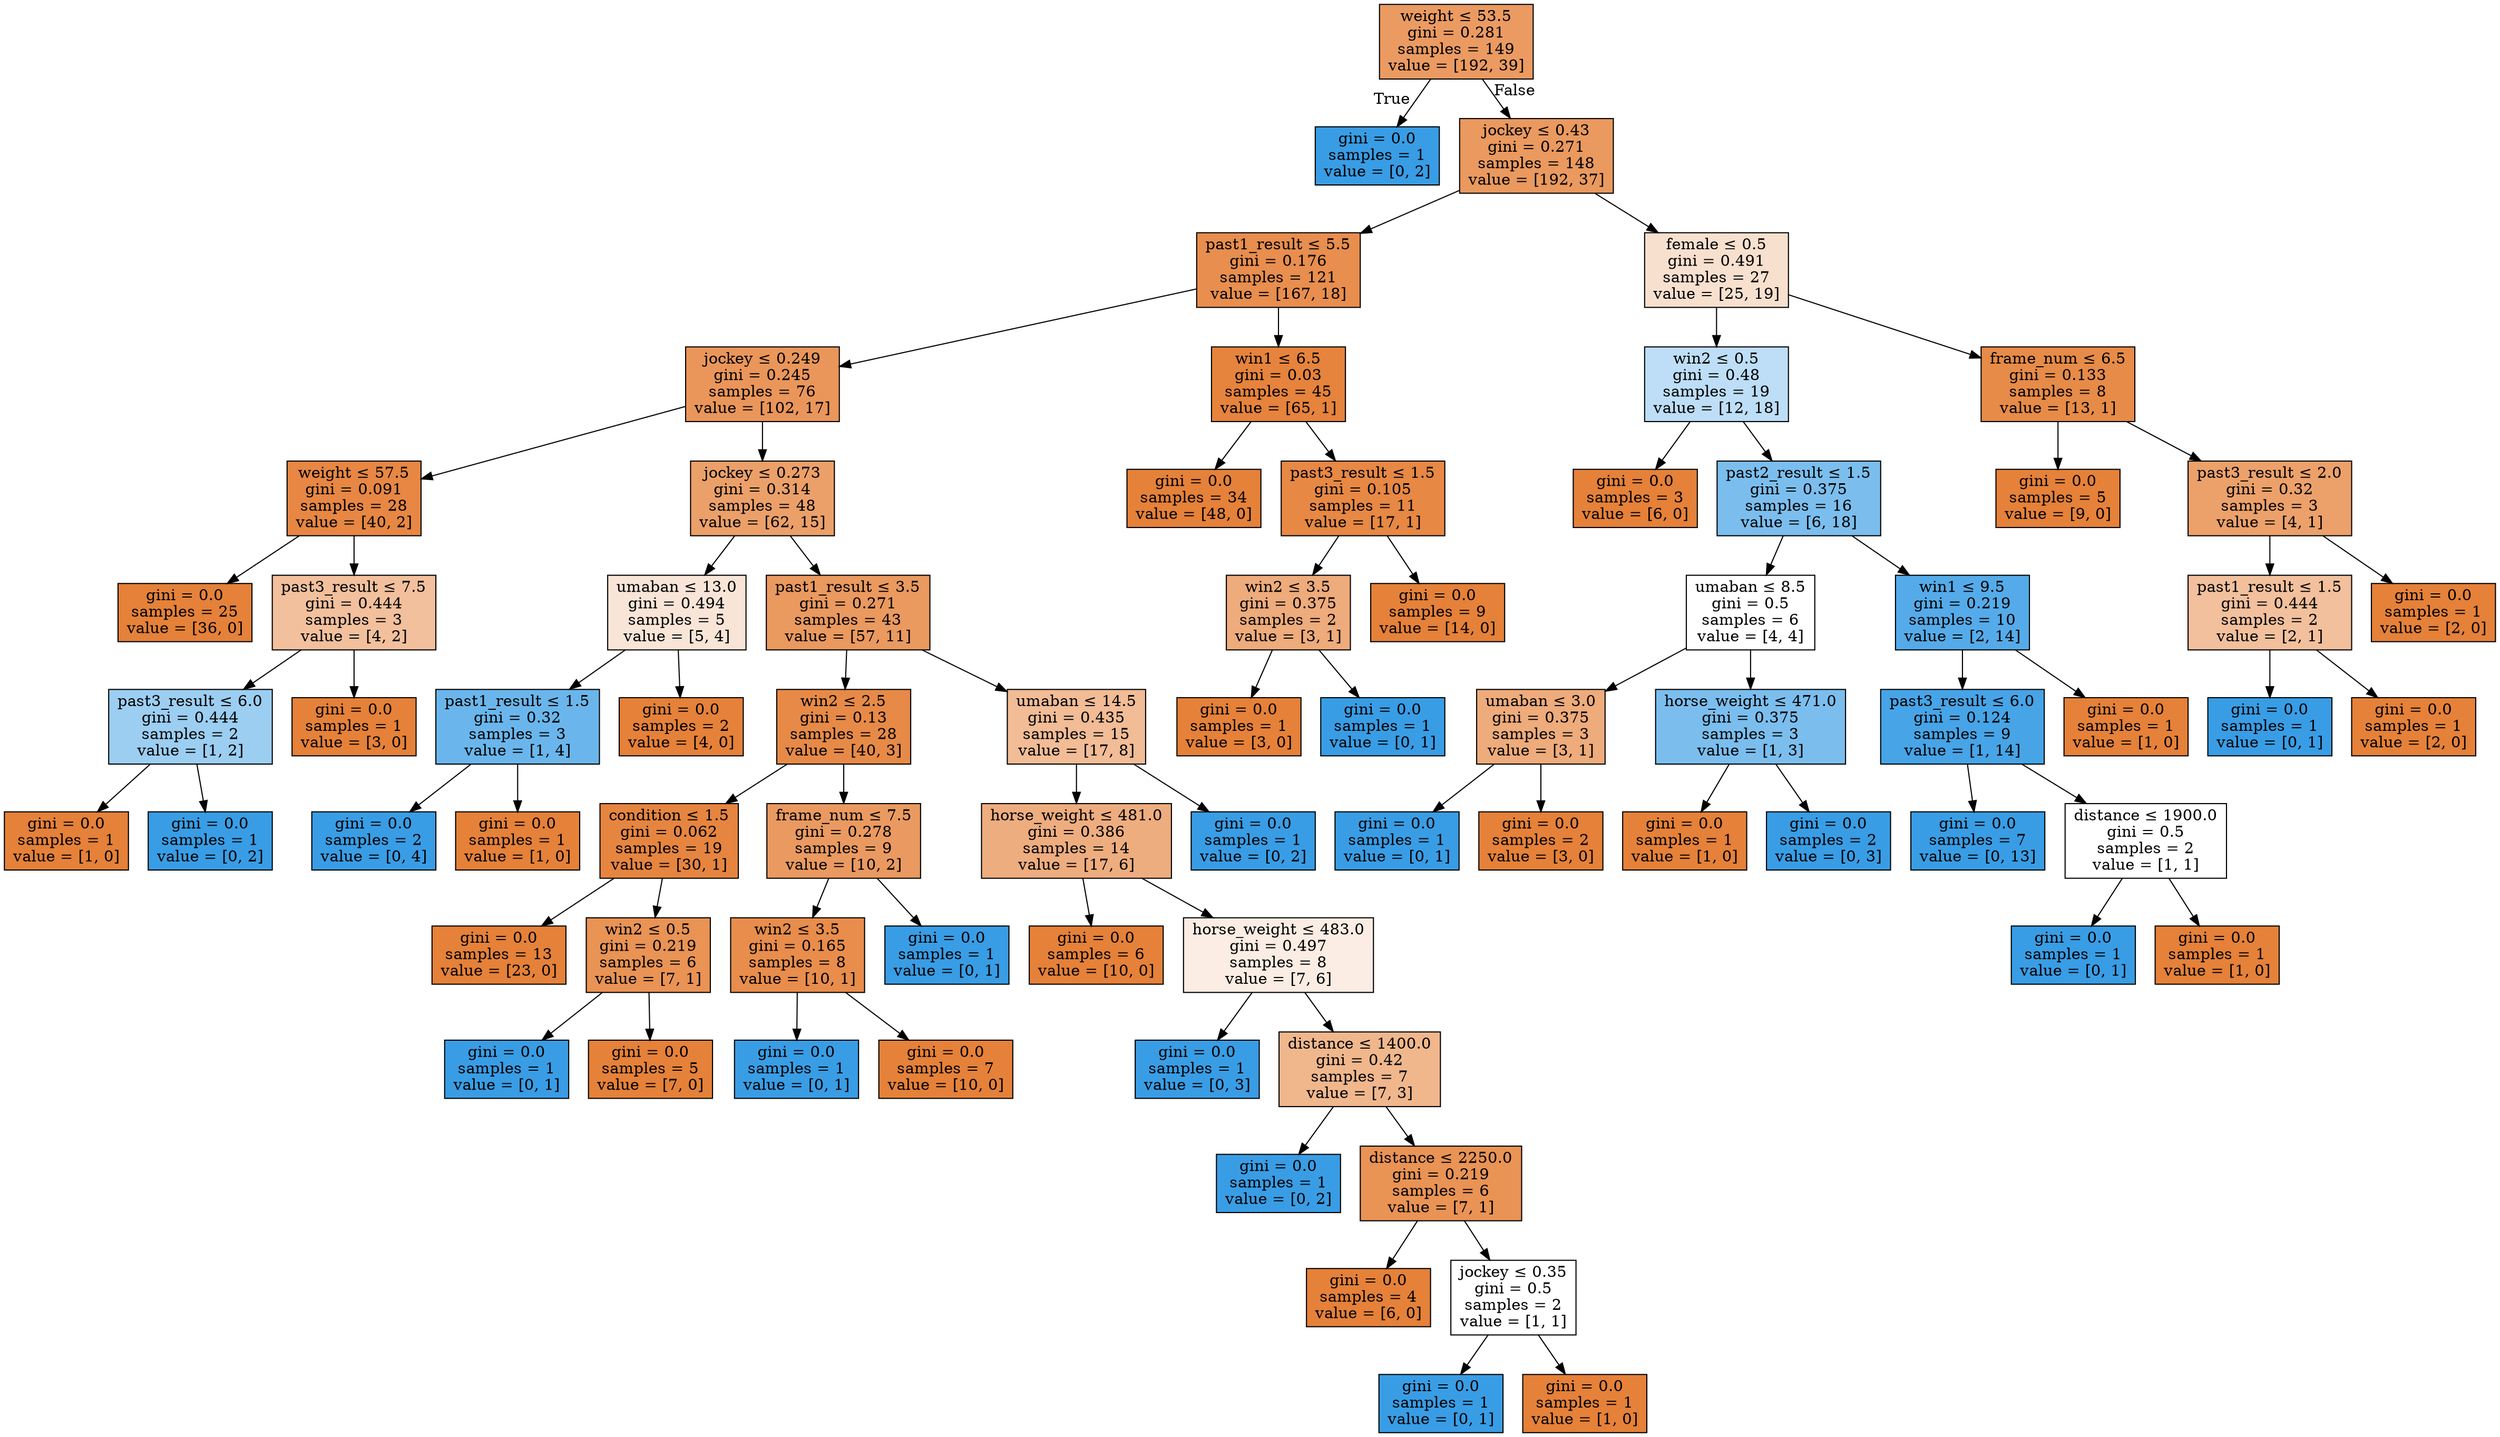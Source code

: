 digraph Tree {
node [shape=box, style="filled", color="black"] ;
0 [label=<weight &le; 53.5<br/>gini = 0.281<br/>samples = 149<br/>value = [192, 39]>, fillcolor="#e58139cb"] ;
1 [label=<gini = 0.0<br/>samples = 1<br/>value = [0, 2]>, fillcolor="#399de5ff"] ;
0 -> 1 [labeldistance=2.5, labelangle=45, headlabel="True"] ;
2 [label=<jockey &le; 0.43<br/>gini = 0.271<br/>samples = 148<br/>value = [192, 37]>, fillcolor="#e58139ce"] ;
0 -> 2 [labeldistance=2.5, labelangle=-45, headlabel="False"] ;
3 [label=<past1_result &le; 5.5<br/>gini = 0.176<br/>samples = 121<br/>value = [167, 18]>, fillcolor="#e58139e4"] ;
2 -> 3 ;
4 [label=<jockey &le; 0.249<br/>gini = 0.245<br/>samples = 76<br/>value = [102, 17]>, fillcolor="#e58139d4"] ;
3 -> 4 ;
5 [label=<weight &le; 57.5<br/>gini = 0.091<br/>samples = 28<br/>value = [40, 2]>, fillcolor="#e58139f2"] ;
4 -> 5 ;
6 [label=<gini = 0.0<br/>samples = 25<br/>value = [36, 0]>, fillcolor="#e58139ff"] ;
5 -> 6 ;
7 [label=<past3_result &le; 7.5<br/>gini = 0.444<br/>samples = 3<br/>value = [4, 2]>, fillcolor="#e581397f"] ;
5 -> 7 ;
8 [label=<past3_result &le; 6.0<br/>gini = 0.444<br/>samples = 2<br/>value = [1, 2]>, fillcolor="#399de57f"] ;
7 -> 8 ;
9 [label=<gini = 0.0<br/>samples = 1<br/>value = [1, 0]>, fillcolor="#e58139ff"] ;
8 -> 9 ;
10 [label=<gini = 0.0<br/>samples = 1<br/>value = [0, 2]>, fillcolor="#399de5ff"] ;
8 -> 10 ;
11 [label=<gini = 0.0<br/>samples = 1<br/>value = [3, 0]>, fillcolor="#e58139ff"] ;
7 -> 11 ;
12 [label=<jockey &le; 0.273<br/>gini = 0.314<br/>samples = 48<br/>value = [62, 15]>, fillcolor="#e58139c1"] ;
4 -> 12 ;
13 [label=<umaban &le; 13.0<br/>gini = 0.494<br/>samples = 5<br/>value = [5, 4]>, fillcolor="#e5813933"] ;
12 -> 13 ;
14 [label=<past1_result &le; 1.5<br/>gini = 0.32<br/>samples = 3<br/>value = [1, 4]>, fillcolor="#399de5bf"] ;
13 -> 14 ;
15 [label=<gini = 0.0<br/>samples = 2<br/>value = [0, 4]>, fillcolor="#399de5ff"] ;
14 -> 15 ;
16 [label=<gini = 0.0<br/>samples = 1<br/>value = [1, 0]>, fillcolor="#e58139ff"] ;
14 -> 16 ;
17 [label=<gini = 0.0<br/>samples = 2<br/>value = [4, 0]>, fillcolor="#e58139ff"] ;
13 -> 17 ;
18 [label=<past1_result &le; 3.5<br/>gini = 0.271<br/>samples = 43<br/>value = [57, 11]>, fillcolor="#e58139ce"] ;
12 -> 18 ;
19 [label=<win2 &le; 2.5<br/>gini = 0.13<br/>samples = 28<br/>value = [40, 3]>, fillcolor="#e58139ec"] ;
18 -> 19 ;
20 [label=<condition &le; 1.5<br/>gini = 0.062<br/>samples = 19<br/>value = [30, 1]>, fillcolor="#e58139f6"] ;
19 -> 20 ;
21 [label=<gini = 0.0<br/>samples = 13<br/>value = [23, 0]>, fillcolor="#e58139ff"] ;
20 -> 21 ;
22 [label=<win2 &le; 0.5<br/>gini = 0.219<br/>samples = 6<br/>value = [7, 1]>, fillcolor="#e58139db"] ;
20 -> 22 ;
23 [label=<gini = 0.0<br/>samples = 1<br/>value = [0, 1]>, fillcolor="#399de5ff"] ;
22 -> 23 ;
24 [label=<gini = 0.0<br/>samples = 5<br/>value = [7, 0]>, fillcolor="#e58139ff"] ;
22 -> 24 ;
25 [label=<frame_num &le; 7.5<br/>gini = 0.278<br/>samples = 9<br/>value = [10, 2]>, fillcolor="#e58139cc"] ;
19 -> 25 ;
26 [label=<win2 &le; 3.5<br/>gini = 0.165<br/>samples = 8<br/>value = [10, 1]>, fillcolor="#e58139e6"] ;
25 -> 26 ;
27 [label=<gini = 0.0<br/>samples = 1<br/>value = [0, 1]>, fillcolor="#399de5ff"] ;
26 -> 27 ;
28 [label=<gini = 0.0<br/>samples = 7<br/>value = [10, 0]>, fillcolor="#e58139ff"] ;
26 -> 28 ;
29 [label=<gini = 0.0<br/>samples = 1<br/>value = [0, 1]>, fillcolor="#399de5ff"] ;
25 -> 29 ;
30 [label=<umaban &le; 14.5<br/>gini = 0.435<br/>samples = 15<br/>value = [17, 8]>, fillcolor="#e5813987"] ;
18 -> 30 ;
31 [label=<horse_weight &le; 481.0<br/>gini = 0.386<br/>samples = 14<br/>value = [17, 6]>, fillcolor="#e58139a5"] ;
30 -> 31 ;
32 [label=<gini = 0.0<br/>samples = 6<br/>value = [10, 0]>, fillcolor="#e58139ff"] ;
31 -> 32 ;
33 [label=<horse_weight &le; 483.0<br/>gini = 0.497<br/>samples = 8<br/>value = [7, 6]>, fillcolor="#e5813924"] ;
31 -> 33 ;
34 [label=<gini = 0.0<br/>samples = 1<br/>value = [0, 3]>, fillcolor="#399de5ff"] ;
33 -> 34 ;
35 [label=<distance &le; 1400.0<br/>gini = 0.42<br/>samples = 7<br/>value = [7, 3]>, fillcolor="#e5813992"] ;
33 -> 35 ;
36 [label=<gini = 0.0<br/>samples = 1<br/>value = [0, 2]>, fillcolor="#399de5ff"] ;
35 -> 36 ;
37 [label=<distance &le; 2250.0<br/>gini = 0.219<br/>samples = 6<br/>value = [7, 1]>, fillcolor="#e58139db"] ;
35 -> 37 ;
38 [label=<gini = 0.0<br/>samples = 4<br/>value = [6, 0]>, fillcolor="#e58139ff"] ;
37 -> 38 ;
39 [label=<jockey &le; 0.35<br/>gini = 0.5<br/>samples = 2<br/>value = [1, 1]>, fillcolor="#e5813900"] ;
37 -> 39 ;
40 [label=<gini = 0.0<br/>samples = 1<br/>value = [0, 1]>, fillcolor="#399de5ff"] ;
39 -> 40 ;
41 [label=<gini = 0.0<br/>samples = 1<br/>value = [1, 0]>, fillcolor="#e58139ff"] ;
39 -> 41 ;
42 [label=<gini = 0.0<br/>samples = 1<br/>value = [0, 2]>, fillcolor="#399de5ff"] ;
30 -> 42 ;
43 [label=<win1 &le; 6.5<br/>gini = 0.03<br/>samples = 45<br/>value = [65, 1]>, fillcolor="#e58139fb"] ;
3 -> 43 ;
44 [label=<gini = 0.0<br/>samples = 34<br/>value = [48, 0]>, fillcolor="#e58139ff"] ;
43 -> 44 ;
45 [label=<past3_result &le; 1.5<br/>gini = 0.105<br/>samples = 11<br/>value = [17, 1]>, fillcolor="#e58139f0"] ;
43 -> 45 ;
46 [label=<win2 &le; 3.5<br/>gini = 0.375<br/>samples = 2<br/>value = [3, 1]>, fillcolor="#e58139aa"] ;
45 -> 46 ;
47 [label=<gini = 0.0<br/>samples = 1<br/>value = [3, 0]>, fillcolor="#e58139ff"] ;
46 -> 47 ;
48 [label=<gini = 0.0<br/>samples = 1<br/>value = [0, 1]>, fillcolor="#399de5ff"] ;
46 -> 48 ;
49 [label=<gini = 0.0<br/>samples = 9<br/>value = [14, 0]>, fillcolor="#e58139ff"] ;
45 -> 49 ;
50 [label=<female &le; 0.5<br/>gini = 0.491<br/>samples = 27<br/>value = [25, 19]>, fillcolor="#e581393d"] ;
2 -> 50 ;
51 [label=<win2 &le; 0.5<br/>gini = 0.48<br/>samples = 19<br/>value = [12, 18]>, fillcolor="#399de555"] ;
50 -> 51 ;
52 [label=<gini = 0.0<br/>samples = 3<br/>value = [6, 0]>, fillcolor="#e58139ff"] ;
51 -> 52 ;
53 [label=<past2_result &le; 1.5<br/>gini = 0.375<br/>samples = 16<br/>value = [6, 18]>, fillcolor="#399de5aa"] ;
51 -> 53 ;
54 [label=<umaban &le; 8.5<br/>gini = 0.5<br/>samples = 6<br/>value = [4, 4]>, fillcolor="#e5813900"] ;
53 -> 54 ;
55 [label=<umaban &le; 3.0<br/>gini = 0.375<br/>samples = 3<br/>value = [3, 1]>, fillcolor="#e58139aa"] ;
54 -> 55 ;
56 [label=<gini = 0.0<br/>samples = 1<br/>value = [0, 1]>, fillcolor="#399de5ff"] ;
55 -> 56 ;
57 [label=<gini = 0.0<br/>samples = 2<br/>value = [3, 0]>, fillcolor="#e58139ff"] ;
55 -> 57 ;
58 [label=<horse_weight &le; 471.0<br/>gini = 0.375<br/>samples = 3<br/>value = [1, 3]>, fillcolor="#399de5aa"] ;
54 -> 58 ;
59 [label=<gini = 0.0<br/>samples = 1<br/>value = [1, 0]>, fillcolor="#e58139ff"] ;
58 -> 59 ;
60 [label=<gini = 0.0<br/>samples = 2<br/>value = [0, 3]>, fillcolor="#399de5ff"] ;
58 -> 60 ;
61 [label=<win1 &le; 9.5<br/>gini = 0.219<br/>samples = 10<br/>value = [2, 14]>, fillcolor="#399de5db"] ;
53 -> 61 ;
62 [label=<past3_result &le; 6.0<br/>gini = 0.124<br/>samples = 9<br/>value = [1, 14]>, fillcolor="#399de5ed"] ;
61 -> 62 ;
63 [label=<gini = 0.0<br/>samples = 7<br/>value = [0, 13]>, fillcolor="#399de5ff"] ;
62 -> 63 ;
64 [label=<distance &le; 1900.0<br/>gini = 0.5<br/>samples = 2<br/>value = [1, 1]>, fillcolor="#e5813900"] ;
62 -> 64 ;
65 [label=<gini = 0.0<br/>samples = 1<br/>value = [0, 1]>, fillcolor="#399de5ff"] ;
64 -> 65 ;
66 [label=<gini = 0.0<br/>samples = 1<br/>value = [1, 0]>, fillcolor="#e58139ff"] ;
64 -> 66 ;
67 [label=<gini = 0.0<br/>samples = 1<br/>value = [1, 0]>, fillcolor="#e58139ff"] ;
61 -> 67 ;
68 [label=<frame_num &le; 6.5<br/>gini = 0.133<br/>samples = 8<br/>value = [13, 1]>, fillcolor="#e58139eb"] ;
50 -> 68 ;
69 [label=<gini = 0.0<br/>samples = 5<br/>value = [9, 0]>, fillcolor="#e58139ff"] ;
68 -> 69 ;
70 [label=<past3_result &le; 2.0<br/>gini = 0.32<br/>samples = 3<br/>value = [4, 1]>, fillcolor="#e58139bf"] ;
68 -> 70 ;
71 [label=<past1_result &le; 1.5<br/>gini = 0.444<br/>samples = 2<br/>value = [2, 1]>, fillcolor="#e581397f"] ;
70 -> 71 ;
72 [label=<gini = 0.0<br/>samples = 1<br/>value = [0, 1]>, fillcolor="#399de5ff"] ;
71 -> 72 ;
73 [label=<gini = 0.0<br/>samples = 1<br/>value = [2, 0]>, fillcolor="#e58139ff"] ;
71 -> 73 ;
74 [label=<gini = 0.0<br/>samples = 1<br/>value = [2, 0]>, fillcolor="#e58139ff"] ;
70 -> 74 ;
}